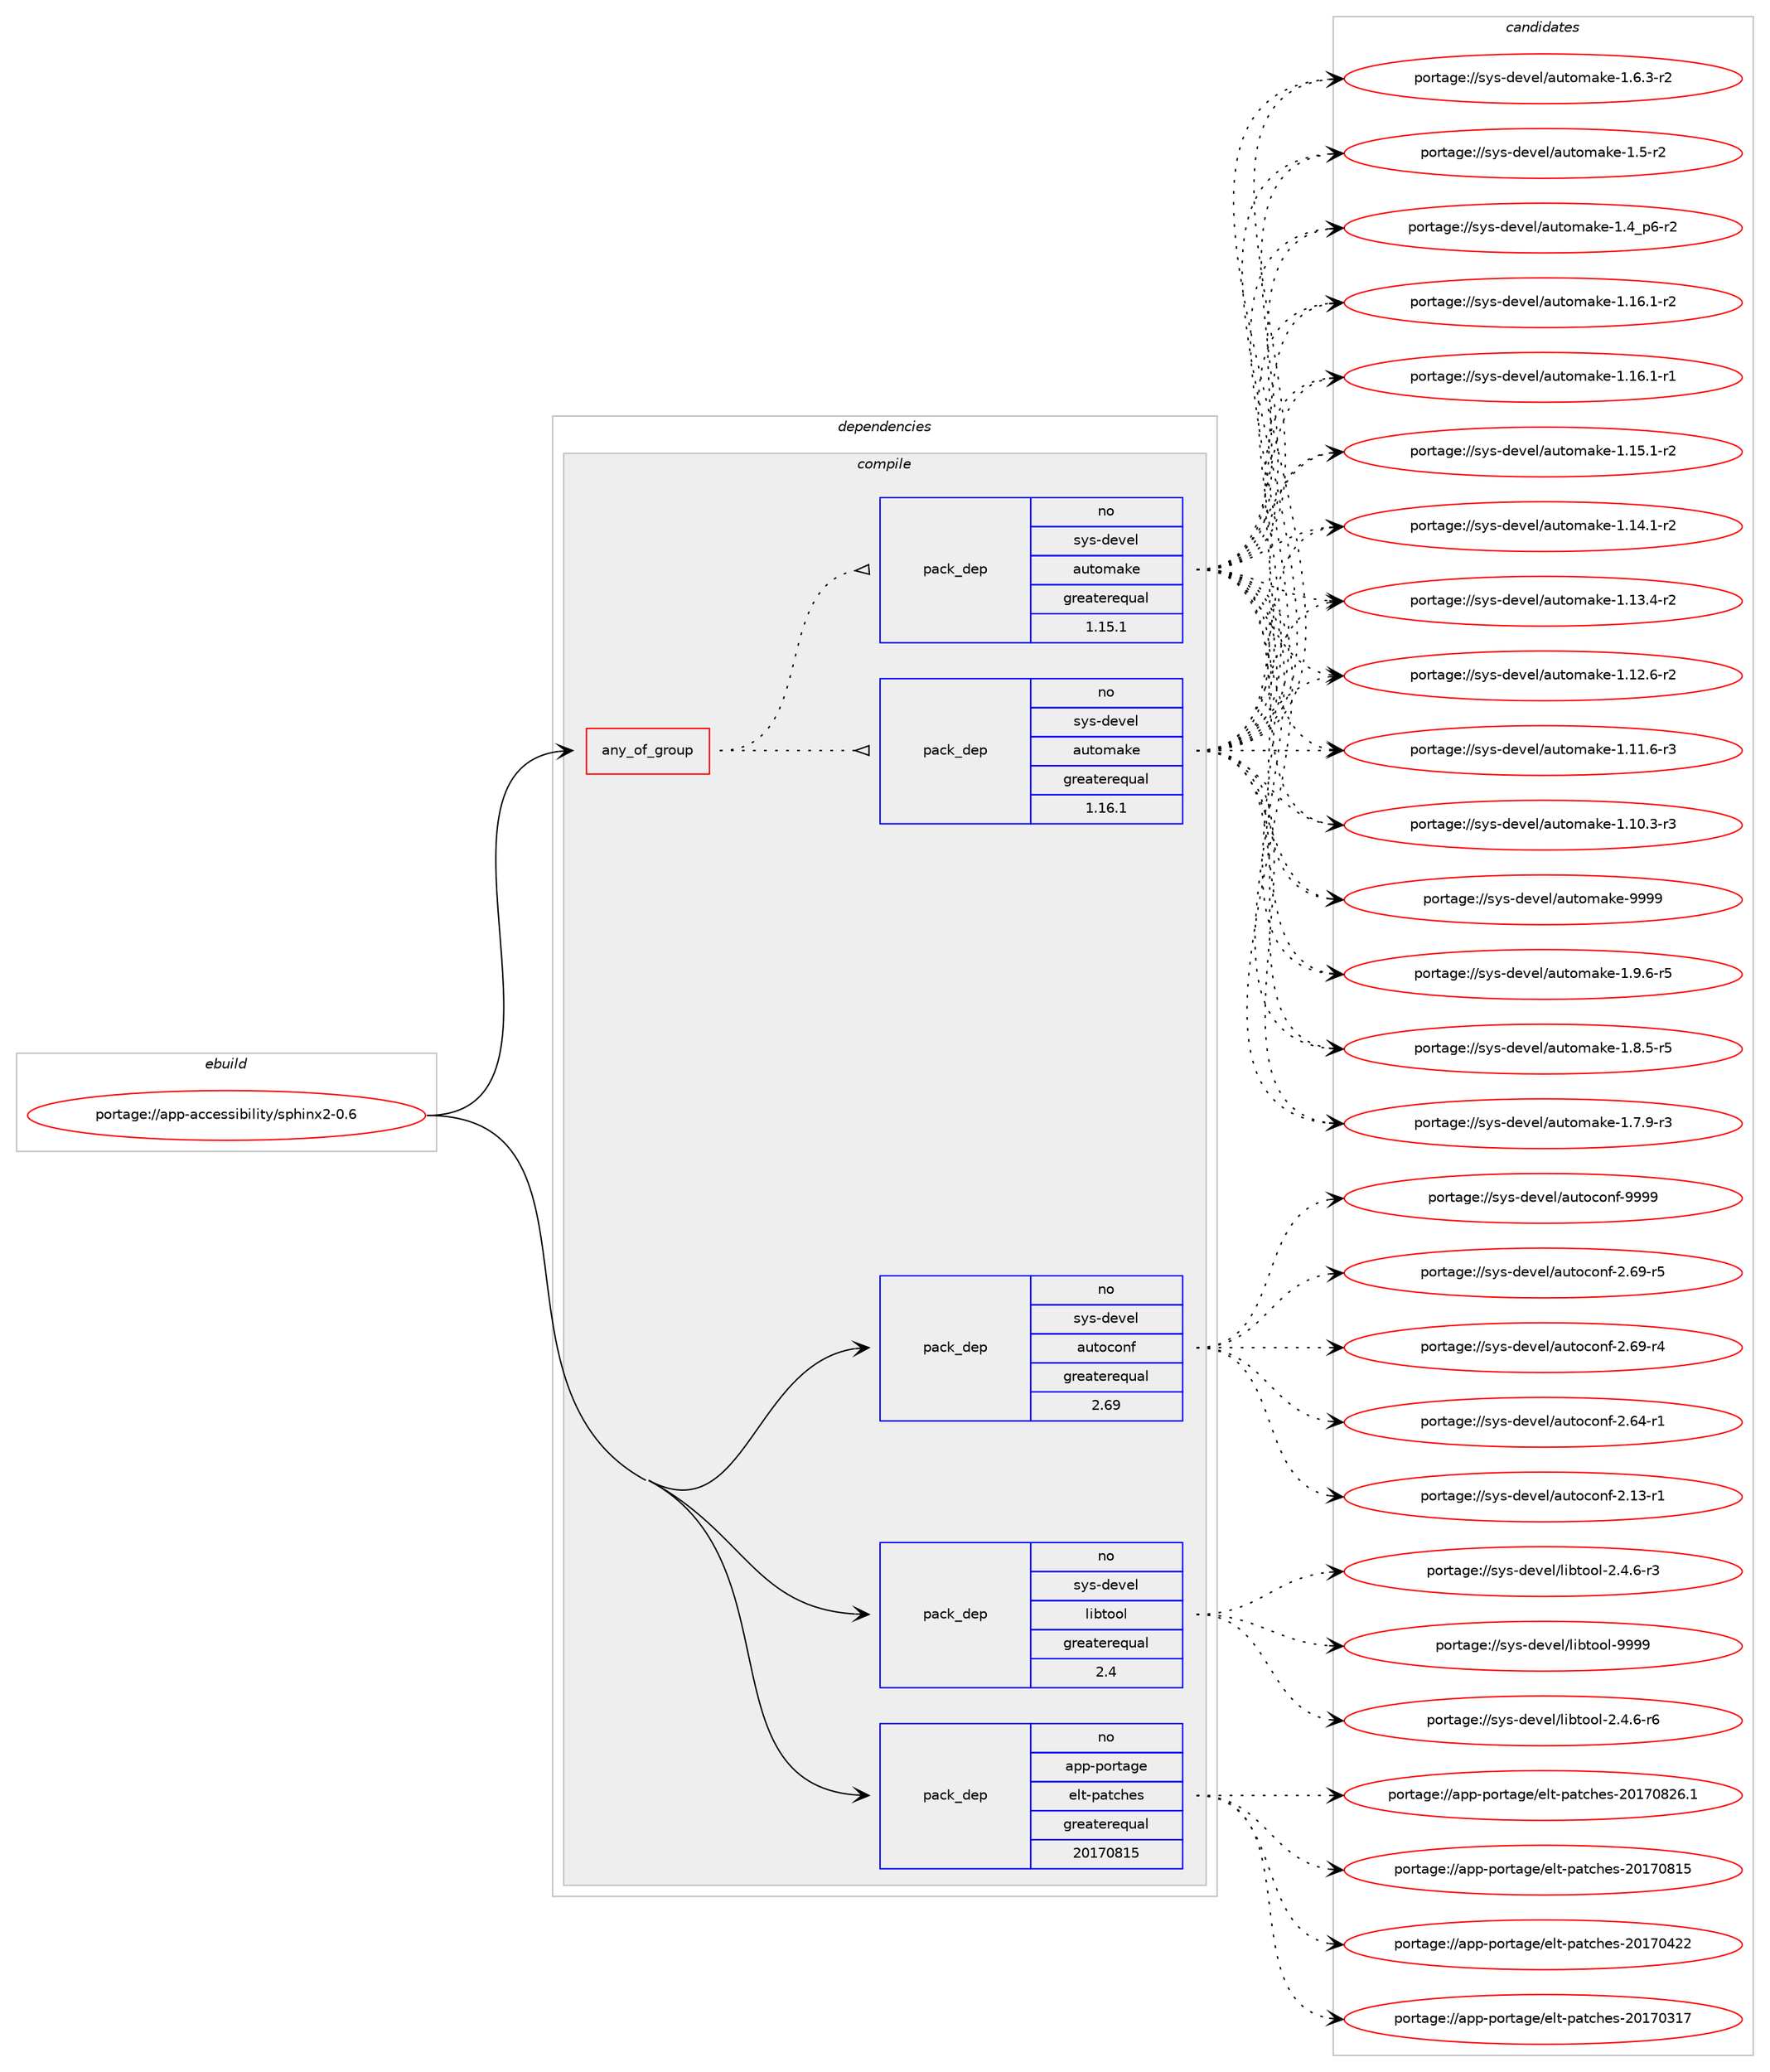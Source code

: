 digraph prolog {

# *************
# Graph options
# *************

newrank=true;
concentrate=true;
compound=true;
graph [rankdir=LR,fontname=Helvetica,fontsize=10,ranksep=1.5];#, ranksep=2.5, nodesep=0.2];
edge  [arrowhead=vee];
node  [fontname=Helvetica,fontsize=10];

# **********
# The ebuild
# **********

subgraph cluster_leftcol {
color=gray;
label=<<i>ebuild</i>>;
id [label="portage://app-accessibility/sphinx2-0.6", color=red, width=4, href="../app-accessibility/sphinx2-0.6.svg"];
}

# ****************
# The dependencies
# ****************

subgraph cluster_midcol {
color=gray;
label=<<i>dependencies</i>>;
subgraph cluster_compile {
fillcolor="#eeeeee";
style=filled;
label=<<i>compile</i>>;
subgraph any8494 {
dependency658575 [label=<<TABLE BORDER="0" CELLBORDER="1" CELLSPACING="0" CELLPADDING="4"><TR><TD CELLPADDING="10">any_of_group</TD></TR></TABLE>>, shape=none, color=red];subgraph pack494063 {
dependency658576 [label=<<TABLE BORDER="0" CELLBORDER="1" CELLSPACING="0" CELLPADDING="4" WIDTH="220"><TR><TD ROWSPAN="6" CELLPADDING="30">pack_dep</TD></TR><TR><TD WIDTH="110">no</TD></TR><TR><TD>sys-devel</TD></TR><TR><TD>automake</TD></TR><TR><TD>greaterequal</TD></TR><TR><TD>1.16.1</TD></TR></TABLE>>, shape=none, color=blue];
}
dependency658575:e -> dependency658576:w [weight=20,style="dotted",arrowhead="oinv"];
subgraph pack494064 {
dependency658577 [label=<<TABLE BORDER="0" CELLBORDER="1" CELLSPACING="0" CELLPADDING="4" WIDTH="220"><TR><TD ROWSPAN="6" CELLPADDING="30">pack_dep</TD></TR><TR><TD WIDTH="110">no</TD></TR><TR><TD>sys-devel</TD></TR><TR><TD>automake</TD></TR><TR><TD>greaterequal</TD></TR><TR><TD>1.15.1</TD></TR></TABLE>>, shape=none, color=blue];
}
dependency658575:e -> dependency658577:w [weight=20,style="dotted",arrowhead="oinv"];
}
id:e -> dependency658575:w [weight=20,style="solid",arrowhead="vee"];
subgraph pack494065 {
dependency658578 [label=<<TABLE BORDER="0" CELLBORDER="1" CELLSPACING="0" CELLPADDING="4" WIDTH="220"><TR><TD ROWSPAN="6" CELLPADDING="30">pack_dep</TD></TR><TR><TD WIDTH="110">no</TD></TR><TR><TD>app-portage</TD></TR><TR><TD>elt-patches</TD></TR><TR><TD>greaterequal</TD></TR><TR><TD>20170815</TD></TR></TABLE>>, shape=none, color=blue];
}
id:e -> dependency658578:w [weight=20,style="solid",arrowhead="vee"];
subgraph pack494066 {
dependency658579 [label=<<TABLE BORDER="0" CELLBORDER="1" CELLSPACING="0" CELLPADDING="4" WIDTH="220"><TR><TD ROWSPAN="6" CELLPADDING="30">pack_dep</TD></TR><TR><TD WIDTH="110">no</TD></TR><TR><TD>sys-devel</TD></TR><TR><TD>autoconf</TD></TR><TR><TD>greaterequal</TD></TR><TR><TD>2.69</TD></TR></TABLE>>, shape=none, color=blue];
}
id:e -> dependency658579:w [weight=20,style="solid",arrowhead="vee"];
subgraph pack494067 {
dependency658580 [label=<<TABLE BORDER="0" CELLBORDER="1" CELLSPACING="0" CELLPADDING="4" WIDTH="220"><TR><TD ROWSPAN="6" CELLPADDING="30">pack_dep</TD></TR><TR><TD WIDTH="110">no</TD></TR><TR><TD>sys-devel</TD></TR><TR><TD>libtool</TD></TR><TR><TD>greaterequal</TD></TR><TR><TD>2.4</TD></TR></TABLE>>, shape=none, color=blue];
}
id:e -> dependency658580:w [weight=20,style="solid",arrowhead="vee"];
}
subgraph cluster_compileandrun {
fillcolor="#eeeeee";
style=filled;
label=<<i>compile and run</i>>;
}
subgraph cluster_run {
fillcolor="#eeeeee";
style=filled;
label=<<i>run</i>>;
}
}

# **************
# The candidates
# **************

subgraph cluster_choices {
rank=same;
color=gray;
label=<<i>candidates</i>>;

subgraph choice494063 {
color=black;
nodesep=1;
choice115121115451001011181011084797117116111109971071014557575757 [label="portage://sys-devel/automake-9999", color=red, width=4,href="../sys-devel/automake-9999.svg"];
choice115121115451001011181011084797117116111109971071014549465746544511453 [label="portage://sys-devel/automake-1.9.6-r5", color=red, width=4,href="../sys-devel/automake-1.9.6-r5.svg"];
choice115121115451001011181011084797117116111109971071014549465646534511453 [label="portage://sys-devel/automake-1.8.5-r5", color=red, width=4,href="../sys-devel/automake-1.8.5-r5.svg"];
choice115121115451001011181011084797117116111109971071014549465546574511451 [label="portage://sys-devel/automake-1.7.9-r3", color=red, width=4,href="../sys-devel/automake-1.7.9-r3.svg"];
choice115121115451001011181011084797117116111109971071014549465446514511450 [label="portage://sys-devel/automake-1.6.3-r2", color=red, width=4,href="../sys-devel/automake-1.6.3-r2.svg"];
choice11512111545100101118101108479711711611110997107101454946534511450 [label="portage://sys-devel/automake-1.5-r2", color=red, width=4,href="../sys-devel/automake-1.5-r2.svg"];
choice115121115451001011181011084797117116111109971071014549465295112544511450 [label="portage://sys-devel/automake-1.4_p6-r2", color=red, width=4,href="../sys-devel/automake-1.4_p6-r2.svg"];
choice11512111545100101118101108479711711611110997107101454946495446494511450 [label="portage://sys-devel/automake-1.16.1-r2", color=red, width=4,href="../sys-devel/automake-1.16.1-r2.svg"];
choice11512111545100101118101108479711711611110997107101454946495446494511449 [label="portage://sys-devel/automake-1.16.1-r1", color=red, width=4,href="../sys-devel/automake-1.16.1-r1.svg"];
choice11512111545100101118101108479711711611110997107101454946495346494511450 [label="portage://sys-devel/automake-1.15.1-r2", color=red, width=4,href="../sys-devel/automake-1.15.1-r2.svg"];
choice11512111545100101118101108479711711611110997107101454946495246494511450 [label="portage://sys-devel/automake-1.14.1-r2", color=red, width=4,href="../sys-devel/automake-1.14.1-r2.svg"];
choice11512111545100101118101108479711711611110997107101454946495146524511450 [label="portage://sys-devel/automake-1.13.4-r2", color=red, width=4,href="../sys-devel/automake-1.13.4-r2.svg"];
choice11512111545100101118101108479711711611110997107101454946495046544511450 [label="portage://sys-devel/automake-1.12.6-r2", color=red, width=4,href="../sys-devel/automake-1.12.6-r2.svg"];
choice11512111545100101118101108479711711611110997107101454946494946544511451 [label="portage://sys-devel/automake-1.11.6-r3", color=red, width=4,href="../sys-devel/automake-1.11.6-r3.svg"];
choice11512111545100101118101108479711711611110997107101454946494846514511451 [label="portage://sys-devel/automake-1.10.3-r3", color=red, width=4,href="../sys-devel/automake-1.10.3-r3.svg"];
dependency658576:e -> choice115121115451001011181011084797117116111109971071014557575757:w [style=dotted,weight="100"];
dependency658576:e -> choice115121115451001011181011084797117116111109971071014549465746544511453:w [style=dotted,weight="100"];
dependency658576:e -> choice115121115451001011181011084797117116111109971071014549465646534511453:w [style=dotted,weight="100"];
dependency658576:e -> choice115121115451001011181011084797117116111109971071014549465546574511451:w [style=dotted,weight="100"];
dependency658576:e -> choice115121115451001011181011084797117116111109971071014549465446514511450:w [style=dotted,weight="100"];
dependency658576:e -> choice11512111545100101118101108479711711611110997107101454946534511450:w [style=dotted,weight="100"];
dependency658576:e -> choice115121115451001011181011084797117116111109971071014549465295112544511450:w [style=dotted,weight="100"];
dependency658576:e -> choice11512111545100101118101108479711711611110997107101454946495446494511450:w [style=dotted,weight="100"];
dependency658576:e -> choice11512111545100101118101108479711711611110997107101454946495446494511449:w [style=dotted,weight="100"];
dependency658576:e -> choice11512111545100101118101108479711711611110997107101454946495346494511450:w [style=dotted,weight="100"];
dependency658576:e -> choice11512111545100101118101108479711711611110997107101454946495246494511450:w [style=dotted,weight="100"];
dependency658576:e -> choice11512111545100101118101108479711711611110997107101454946495146524511450:w [style=dotted,weight="100"];
dependency658576:e -> choice11512111545100101118101108479711711611110997107101454946495046544511450:w [style=dotted,weight="100"];
dependency658576:e -> choice11512111545100101118101108479711711611110997107101454946494946544511451:w [style=dotted,weight="100"];
dependency658576:e -> choice11512111545100101118101108479711711611110997107101454946494846514511451:w [style=dotted,weight="100"];
}
subgraph choice494064 {
color=black;
nodesep=1;
choice115121115451001011181011084797117116111109971071014557575757 [label="portage://sys-devel/automake-9999", color=red, width=4,href="../sys-devel/automake-9999.svg"];
choice115121115451001011181011084797117116111109971071014549465746544511453 [label="portage://sys-devel/automake-1.9.6-r5", color=red, width=4,href="../sys-devel/automake-1.9.6-r5.svg"];
choice115121115451001011181011084797117116111109971071014549465646534511453 [label="portage://sys-devel/automake-1.8.5-r5", color=red, width=4,href="../sys-devel/automake-1.8.5-r5.svg"];
choice115121115451001011181011084797117116111109971071014549465546574511451 [label="portage://sys-devel/automake-1.7.9-r3", color=red, width=4,href="../sys-devel/automake-1.7.9-r3.svg"];
choice115121115451001011181011084797117116111109971071014549465446514511450 [label="portage://sys-devel/automake-1.6.3-r2", color=red, width=4,href="../sys-devel/automake-1.6.3-r2.svg"];
choice11512111545100101118101108479711711611110997107101454946534511450 [label="portage://sys-devel/automake-1.5-r2", color=red, width=4,href="../sys-devel/automake-1.5-r2.svg"];
choice115121115451001011181011084797117116111109971071014549465295112544511450 [label="portage://sys-devel/automake-1.4_p6-r2", color=red, width=4,href="../sys-devel/automake-1.4_p6-r2.svg"];
choice11512111545100101118101108479711711611110997107101454946495446494511450 [label="portage://sys-devel/automake-1.16.1-r2", color=red, width=4,href="../sys-devel/automake-1.16.1-r2.svg"];
choice11512111545100101118101108479711711611110997107101454946495446494511449 [label="portage://sys-devel/automake-1.16.1-r1", color=red, width=4,href="../sys-devel/automake-1.16.1-r1.svg"];
choice11512111545100101118101108479711711611110997107101454946495346494511450 [label="portage://sys-devel/automake-1.15.1-r2", color=red, width=4,href="../sys-devel/automake-1.15.1-r2.svg"];
choice11512111545100101118101108479711711611110997107101454946495246494511450 [label="portage://sys-devel/automake-1.14.1-r2", color=red, width=4,href="../sys-devel/automake-1.14.1-r2.svg"];
choice11512111545100101118101108479711711611110997107101454946495146524511450 [label="portage://sys-devel/automake-1.13.4-r2", color=red, width=4,href="../sys-devel/automake-1.13.4-r2.svg"];
choice11512111545100101118101108479711711611110997107101454946495046544511450 [label="portage://sys-devel/automake-1.12.6-r2", color=red, width=4,href="../sys-devel/automake-1.12.6-r2.svg"];
choice11512111545100101118101108479711711611110997107101454946494946544511451 [label="portage://sys-devel/automake-1.11.6-r3", color=red, width=4,href="../sys-devel/automake-1.11.6-r3.svg"];
choice11512111545100101118101108479711711611110997107101454946494846514511451 [label="portage://sys-devel/automake-1.10.3-r3", color=red, width=4,href="../sys-devel/automake-1.10.3-r3.svg"];
dependency658577:e -> choice115121115451001011181011084797117116111109971071014557575757:w [style=dotted,weight="100"];
dependency658577:e -> choice115121115451001011181011084797117116111109971071014549465746544511453:w [style=dotted,weight="100"];
dependency658577:e -> choice115121115451001011181011084797117116111109971071014549465646534511453:w [style=dotted,weight="100"];
dependency658577:e -> choice115121115451001011181011084797117116111109971071014549465546574511451:w [style=dotted,weight="100"];
dependency658577:e -> choice115121115451001011181011084797117116111109971071014549465446514511450:w [style=dotted,weight="100"];
dependency658577:e -> choice11512111545100101118101108479711711611110997107101454946534511450:w [style=dotted,weight="100"];
dependency658577:e -> choice115121115451001011181011084797117116111109971071014549465295112544511450:w [style=dotted,weight="100"];
dependency658577:e -> choice11512111545100101118101108479711711611110997107101454946495446494511450:w [style=dotted,weight="100"];
dependency658577:e -> choice11512111545100101118101108479711711611110997107101454946495446494511449:w [style=dotted,weight="100"];
dependency658577:e -> choice11512111545100101118101108479711711611110997107101454946495346494511450:w [style=dotted,weight="100"];
dependency658577:e -> choice11512111545100101118101108479711711611110997107101454946495246494511450:w [style=dotted,weight="100"];
dependency658577:e -> choice11512111545100101118101108479711711611110997107101454946495146524511450:w [style=dotted,weight="100"];
dependency658577:e -> choice11512111545100101118101108479711711611110997107101454946495046544511450:w [style=dotted,weight="100"];
dependency658577:e -> choice11512111545100101118101108479711711611110997107101454946494946544511451:w [style=dotted,weight="100"];
dependency658577:e -> choice11512111545100101118101108479711711611110997107101454946494846514511451:w [style=dotted,weight="100"];
}
subgraph choice494065 {
color=black;
nodesep=1;
choice971121124511211111411697103101471011081164511297116991041011154550484955485650544649 [label="portage://app-portage/elt-patches-20170826.1", color=red, width=4,href="../app-portage/elt-patches-20170826.1.svg"];
choice97112112451121111141169710310147101108116451129711699104101115455048495548564953 [label="portage://app-portage/elt-patches-20170815", color=red, width=4,href="../app-portage/elt-patches-20170815.svg"];
choice97112112451121111141169710310147101108116451129711699104101115455048495548525050 [label="portage://app-portage/elt-patches-20170422", color=red, width=4,href="../app-portage/elt-patches-20170422.svg"];
choice97112112451121111141169710310147101108116451129711699104101115455048495548514955 [label="portage://app-portage/elt-patches-20170317", color=red, width=4,href="../app-portage/elt-patches-20170317.svg"];
dependency658578:e -> choice971121124511211111411697103101471011081164511297116991041011154550484955485650544649:w [style=dotted,weight="100"];
dependency658578:e -> choice97112112451121111141169710310147101108116451129711699104101115455048495548564953:w [style=dotted,weight="100"];
dependency658578:e -> choice97112112451121111141169710310147101108116451129711699104101115455048495548525050:w [style=dotted,weight="100"];
dependency658578:e -> choice97112112451121111141169710310147101108116451129711699104101115455048495548514955:w [style=dotted,weight="100"];
}
subgraph choice494066 {
color=black;
nodesep=1;
choice115121115451001011181011084797117116111991111101024557575757 [label="portage://sys-devel/autoconf-9999", color=red, width=4,href="../sys-devel/autoconf-9999.svg"];
choice1151211154510010111810110847971171161119911111010245504654574511453 [label="portage://sys-devel/autoconf-2.69-r5", color=red, width=4,href="../sys-devel/autoconf-2.69-r5.svg"];
choice1151211154510010111810110847971171161119911111010245504654574511452 [label="portage://sys-devel/autoconf-2.69-r4", color=red, width=4,href="../sys-devel/autoconf-2.69-r4.svg"];
choice1151211154510010111810110847971171161119911111010245504654524511449 [label="portage://sys-devel/autoconf-2.64-r1", color=red, width=4,href="../sys-devel/autoconf-2.64-r1.svg"];
choice1151211154510010111810110847971171161119911111010245504649514511449 [label="portage://sys-devel/autoconf-2.13-r1", color=red, width=4,href="../sys-devel/autoconf-2.13-r1.svg"];
dependency658579:e -> choice115121115451001011181011084797117116111991111101024557575757:w [style=dotted,weight="100"];
dependency658579:e -> choice1151211154510010111810110847971171161119911111010245504654574511453:w [style=dotted,weight="100"];
dependency658579:e -> choice1151211154510010111810110847971171161119911111010245504654574511452:w [style=dotted,weight="100"];
dependency658579:e -> choice1151211154510010111810110847971171161119911111010245504654524511449:w [style=dotted,weight="100"];
dependency658579:e -> choice1151211154510010111810110847971171161119911111010245504649514511449:w [style=dotted,weight="100"];
}
subgraph choice494067 {
color=black;
nodesep=1;
choice1151211154510010111810110847108105981161111111084557575757 [label="portage://sys-devel/libtool-9999", color=red, width=4,href="../sys-devel/libtool-9999.svg"];
choice1151211154510010111810110847108105981161111111084550465246544511454 [label="portage://sys-devel/libtool-2.4.6-r6", color=red, width=4,href="../sys-devel/libtool-2.4.6-r6.svg"];
choice1151211154510010111810110847108105981161111111084550465246544511451 [label="portage://sys-devel/libtool-2.4.6-r3", color=red, width=4,href="../sys-devel/libtool-2.4.6-r3.svg"];
dependency658580:e -> choice1151211154510010111810110847108105981161111111084557575757:w [style=dotted,weight="100"];
dependency658580:e -> choice1151211154510010111810110847108105981161111111084550465246544511454:w [style=dotted,weight="100"];
dependency658580:e -> choice1151211154510010111810110847108105981161111111084550465246544511451:w [style=dotted,weight="100"];
}
}

}
